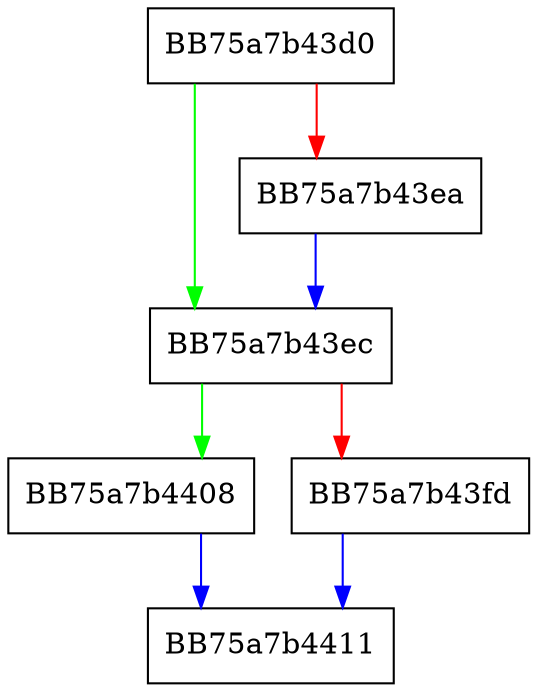 digraph FPU_fcos {
  node [shape="box"];
  graph [splines=ortho];
  BB75a7b43d0 -> BB75a7b43ec [color="green"];
  BB75a7b43d0 -> BB75a7b43ea [color="red"];
  BB75a7b43ea -> BB75a7b43ec [color="blue"];
  BB75a7b43ec -> BB75a7b4408 [color="green"];
  BB75a7b43ec -> BB75a7b43fd [color="red"];
  BB75a7b43fd -> BB75a7b4411 [color="blue"];
  BB75a7b4408 -> BB75a7b4411 [color="blue"];
}